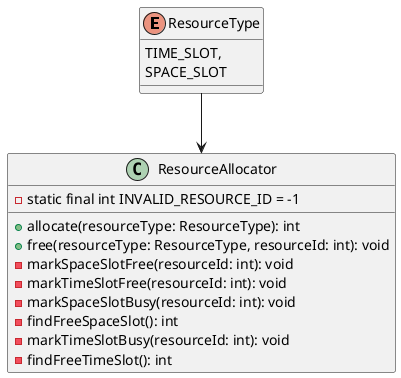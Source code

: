 @startuml
'https://plantuml.com/class-diagram

enum ResourceType {
    TIME_SLOT,
    SPACE_SLOT
}

class ResourceAllocator {
    - static final int INVALID_RESOURCE_ID = -1
    + allocate(resourceType: ResourceType): int
    + free(resourceType: ResourceType, resourceId: int): void
    - markSpaceSlotFree(resourceId: int): void
    - markTimeSlotFree(resourceId: int): void
    - markSpaceSlotBusy(resourceId: int): void
    - findFreeSpaceSlot(): int
    - markTimeSlotBusy(resourceId: int): void
    - findFreeTimeSlot(): int
}

ResourceType --> ResourceAllocator

@enduml